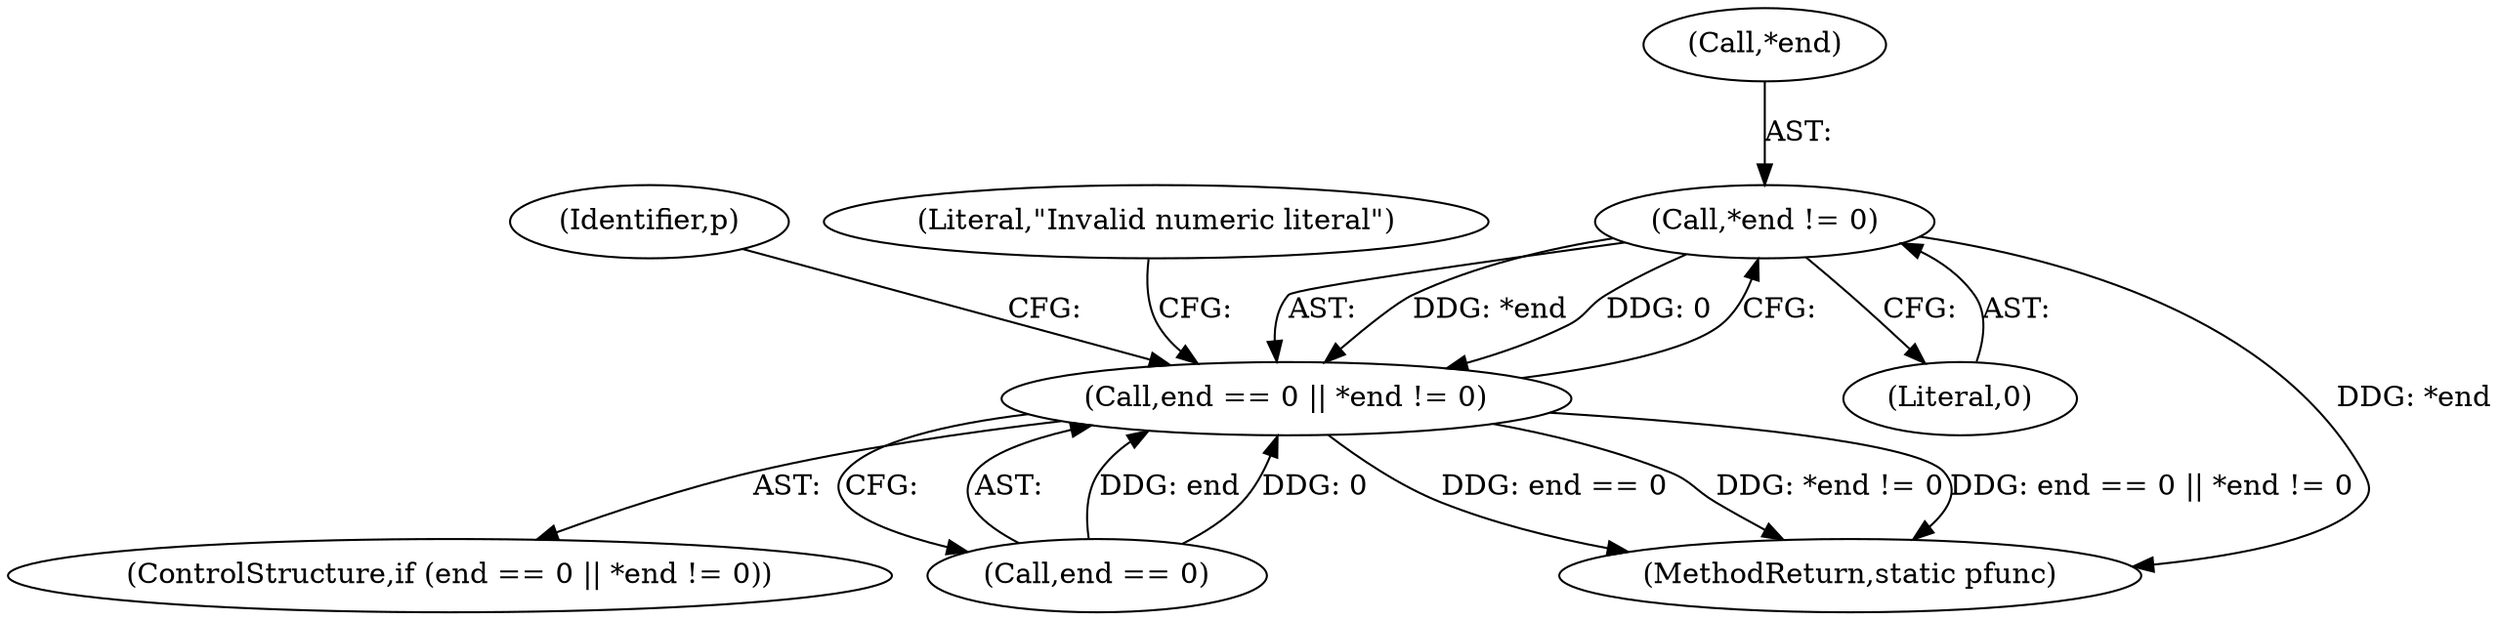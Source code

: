 digraph "0_jq_8eb1367ca44e772963e704a700ef72ae2e12babd@pointer" {
"1000228" [label="(Call,*end != 0)"];
"1000224" [label="(Call,end == 0 || *end != 0)"];
"1000224" [label="(Call,end == 0 || *end != 0)"];
"1000236" [label="(Identifier,p)"];
"1000229" [label="(Call,*end)"];
"1000225" [label="(Call,end == 0)"];
"1000228" [label="(Call,*end != 0)"];
"1000231" [label="(Literal,0)"];
"1000223" [label="(ControlStructure,if (end == 0 || *end != 0))"];
"1000246" [label="(MethodReturn,static pfunc)"];
"1000233" [label="(Literal,\"Invalid numeric literal\")"];
"1000228" -> "1000224"  [label="AST: "];
"1000228" -> "1000231"  [label="CFG: "];
"1000229" -> "1000228"  [label="AST: "];
"1000231" -> "1000228"  [label="AST: "];
"1000224" -> "1000228"  [label="CFG: "];
"1000228" -> "1000246"  [label="DDG: *end"];
"1000228" -> "1000224"  [label="DDG: *end"];
"1000228" -> "1000224"  [label="DDG: 0"];
"1000224" -> "1000223"  [label="AST: "];
"1000224" -> "1000225"  [label="CFG: "];
"1000225" -> "1000224"  [label="AST: "];
"1000233" -> "1000224"  [label="CFG: "];
"1000236" -> "1000224"  [label="CFG: "];
"1000224" -> "1000246"  [label="DDG: end == 0"];
"1000224" -> "1000246"  [label="DDG: *end != 0"];
"1000224" -> "1000246"  [label="DDG: end == 0 || *end != 0"];
"1000225" -> "1000224"  [label="DDG: end"];
"1000225" -> "1000224"  [label="DDG: 0"];
}
